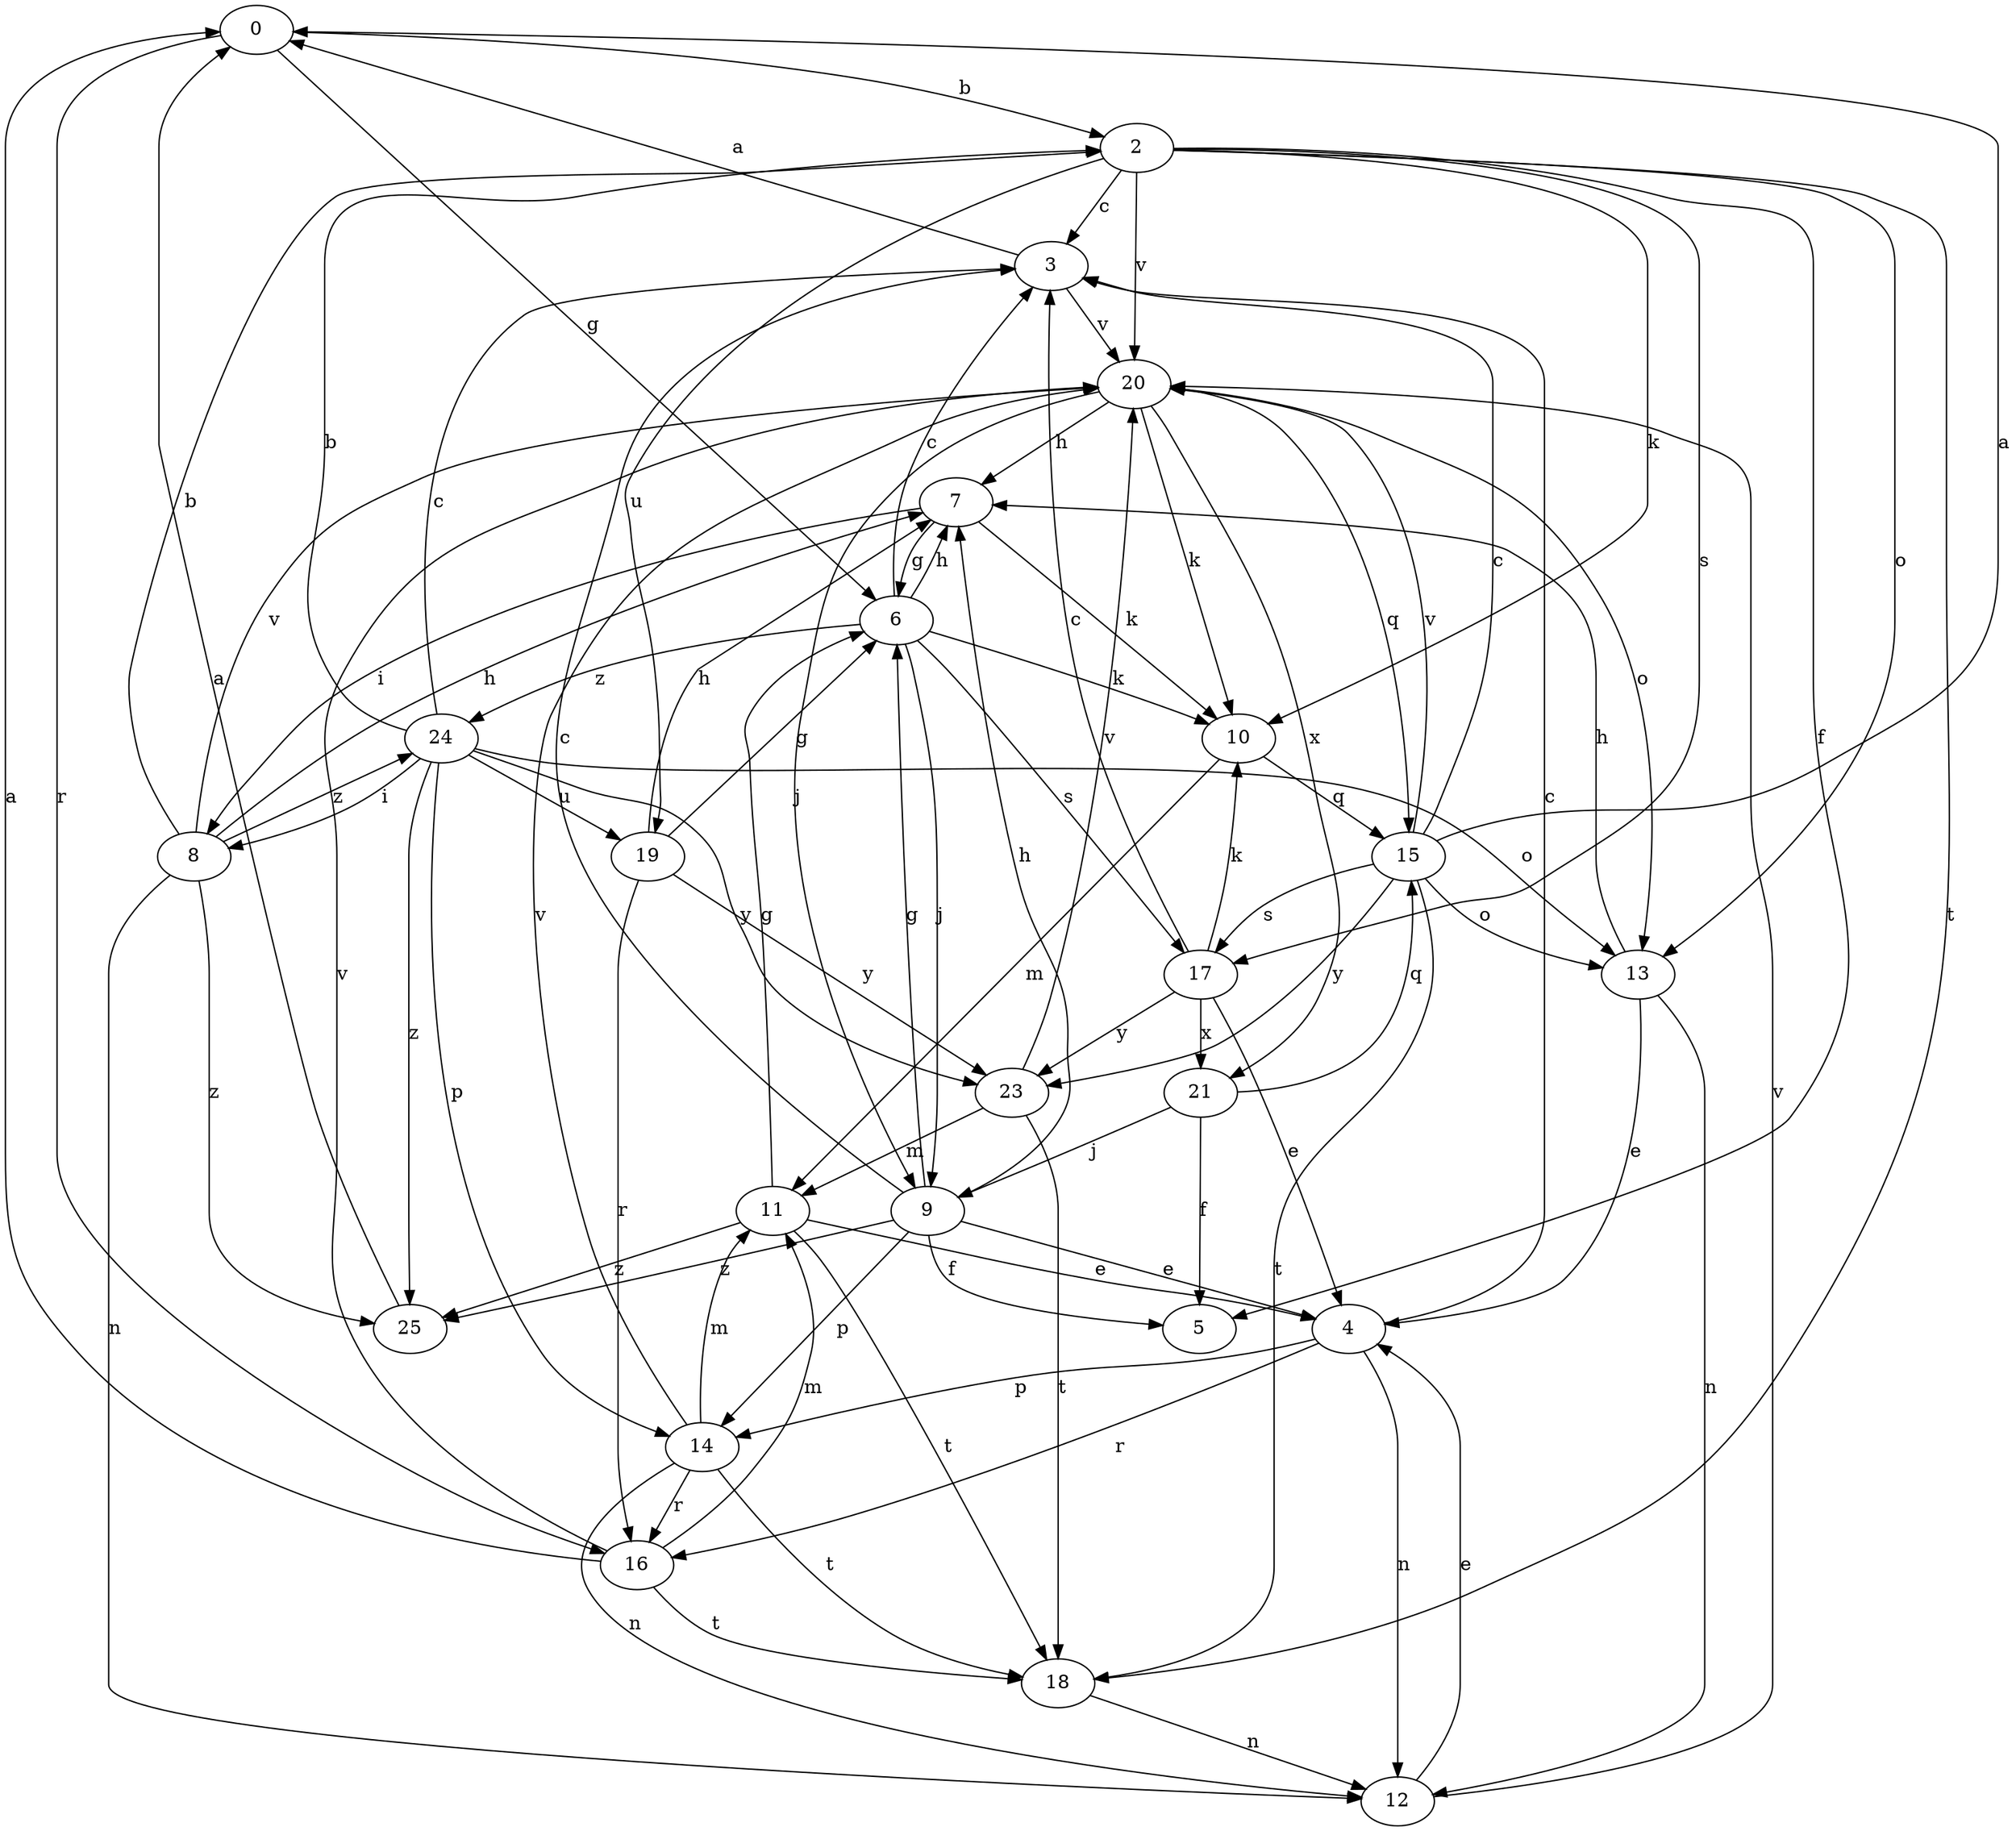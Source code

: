 strict digraph  {
0;
2;
3;
4;
5;
6;
7;
8;
9;
10;
11;
12;
13;
14;
15;
16;
17;
18;
19;
20;
21;
23;
24;
25;
0 -> 2  [label=b];
0 -> 6  [label=g];
0 -> 16  [label=r];
2 -> 3  [label=c];
2 -> 5  [label=f];
2 -> 10  [label=k];
2 -> 13  [label=o];
2 -> 17  [label=s];
2 -> 18  [label=t];
2 -> 19  [label=u];
2 -> 20  [label=v];
3 -> 0  [label=a];
3 -> 20  [label=v];
4 -> 3  [label=c];
4 -> 12  [label=n];
4 -> 14  [label=p];
4 -> 16  [label=r];
6 -> 3  [label=c];
6 -> 7  [label=h];
6 -> 9  [label=j];
6 -> 10  [label=k];
6 -> 17  [label=s];
6 -> 24  [label=z];
7 -> 6  [label=g];
7 -> 8  [label=i];
7 -> 10  [label=k];
8 -> 2  [label=b];
8 -> 7  [label=h];
8 -> 12  [label=n];
8 -> 20  [label=v];
8 -> 24  [label=z];
8 -> 25  [label=z];
9 -> 3  [label=c];
9 -> 4  [label=e];
9 -> 5  [label=f];
9 -> 6  [label=g];
9 -> 7  [label=h];
9 -> 14  [label=p];
9 -> 25  [label=z];
10 -> 11  [label=m];
10 -> 15  [label=q];
11 -> 4  [label=e];
11 -> 6  [label=g];
11 -> 18  [label=t];
11 -> 25  [label=z];
12 -> 4  [label=e];
12 -> 20  [label=v];
13 -> 4  [label=e];
13 -> 7  [label=h];
13 -> 12  [label=n];
14 -> 11  [label=m];
14 -> 12  [label=n];
14 -> 16  [label=r];
14 -> 18  [label=t];
14 -> 20  [label=v];
15 -> 0  [label=a];
15 -> 3  [label=c];
15 -> 13  [label=o];
15 -> 17  [label=s];
15 -> 18  [label=t];
15 -> 20  [label=v];
15 -> 23  [label=y];
16 -> 0  [label=a];
16 -> 11  [label=m];
16 -> 18  [label=t];
16 -> 20  [label=v];
17 -> 3  [label=c];
17 -> 4  [label=e];
17 -> 10  [label=k];
17 -> 21  [label=x];
17 -> 23  [label=y];
18 -> 12  [label=n];
19 -> 6  [label=g];
19 -> 7  [label=h];
19 -> 16  [label=r];
19 -> 23  [label=y];
20 -> 7  [label=h];
20 -> 9  [label=j];
20 -> 10  [label=k];
20 -> 13  [label=o];
20 -> 15  [label=q];
20 -> 21  [label=x];
21 -> 5  [label=f];
21 -> 9  [label=j];
21 -> 15  [label=q];
23 -> 11  [label=m];
23 -> 18  [label=t];
23 -> 20  [label=v];
24 -> 2  [label=b];
24 -> 3  [label=c];
24 -> 8  [label=i];
24 -> 13  [label=o];
24 -> 14  [label=p];
24 -> 19  [label=u];
24 -> 23  [label=y];
24 -> 25  [label=z];
25 -> 0  [label=a];
}

